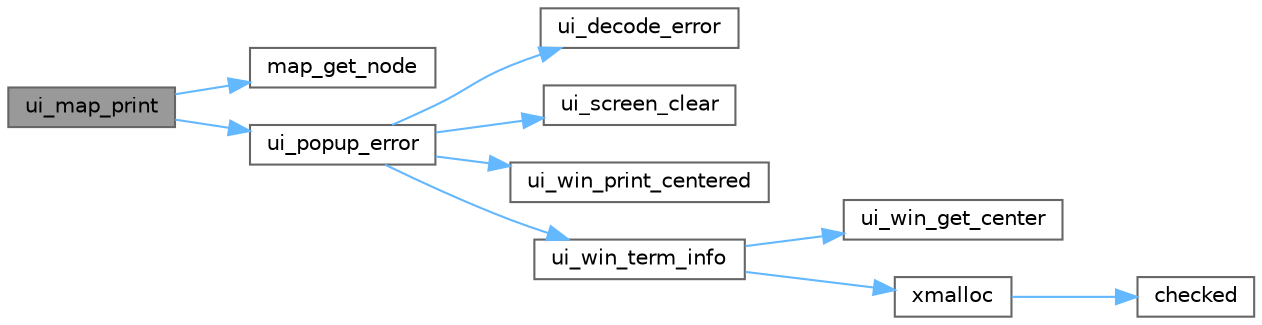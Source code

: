 digraph "ui_map_print"
{
 // LATEX_PDF_SIZE
  bgcolor="transparent";
  edge [fontname=Helvetica,fontsize=10,labelfontname=Helvetica,labelfontsize=10];
  node [fontname=Helvetica,fontsize=10,shape=box,height=0.2,width=0.4];
  rankdir="LR";
  Node1 [label="ui_map_print",height=0.2,width=0.4,color="gray40", fillcolor="grey60", style="filled", fontcolor="black",tooltip="Print map onto the given window."];
  Node1 -> Node2 [color="steelblue1",style="solid"];
  Node2 [label="map_get_node",height=0.2,width=0.4,color="grey40", fillcolor="white", style="filled",URL="$map_8c.html#a8c80d137d2a24e25e7b9c65b190abc80",tooltip="Get a node from the map Given a map and a set of coordinates, the fuctions returs the pointer to the ..."];
  Node1 -> Node3 [color="steelblue1",style="solid"];
  Node3 [label="ui_popup_error",height=0.2,width=0.4,color="grey40", fillcolor="white", style="filled",URL="$ui__utils_8c.html#a4b76ccc1ba4270b28d9ae2543011e596",tooltip="the function generate a pop-up with the error."];
  Node3 -> Node4 [color="steelblue1",style="solid"];
  Node4 [label="ui_decode_error",height=0.2,width=0.4,color="grey40", fillcolor="white", style="filled",URL="$ui__utils_8c.html#afbc9bfcb3efe29844303dd133c1d9bd3",tooltip="function that control if the player do something wrong or the map have some error"];
  Node3 -> Node5 [color="steelblue1",style="solid"];
  Node5 [label="ui_screen_clear",height=0.2,width=0.4,color="grey40", fillcolor="white", style="filled",URL="$ui__win_8c.html#a0d45246ea5071b703e53a7a24002ed38",tooltip="clear the screen"];
  Node3 -> Node6 [color="steelblue1",style="solid"];
  Node6 [label="ui_win_print_centered",height=0.2,width=0.4,color="grey40", fillcolor="white", style="filled",URL="$ui__win_8c.html#add8b0c5cf2cec5c907cdafe2c48aecb6",tooltip="Print a string at the center of the screen both in the x and y axes."];
  Node3 -> Node7 [color="steelblue1",style="solid"];
  Node7 [label="ui_win_term_info",height=0.2,width=0.4,color="grey40", fillcolor="white", style="filled",URL="$ui__win_8c.html#ac710b0db33790eea643bd88ce4ef349d",tooltip="Gets the current terminal info."];
  Node7 -> Node8 [color="steelblue1",style="solid"];
  Node8 [label="ui_win_get_center",height=0.2,width=0.4,color="grey40", fillcolor="white", style="filled",URL="$ui__win_8c.html#a305088bbee63f82980687782e2da5ee9",tooltip="Calculate the center of a spcific window."];
  Node7 -> Node9 [color="steelblue1",style="solid"];
  Node9 [label="xmalloc",height=0.2,width=0.4,color="grey40", fillcolor="white", style="filled",URL="$alloc_8c.html#a0803c926e3d15b7ca7758c9fe3e5ce7b",tooltip="alloc memory for a pointer."];
  Node9 -> Node10 [color="steelblue1",style="solid"];
  Node10 [label="checked",height=0.2,width=0.4,color="grey40", fillcolor="white", style="filled",URL="$alloc_8c.html#a59b81da0ba228faf2f8da90c0990c21f",tooltip="check if the the malloc allocate the memory."];
}
